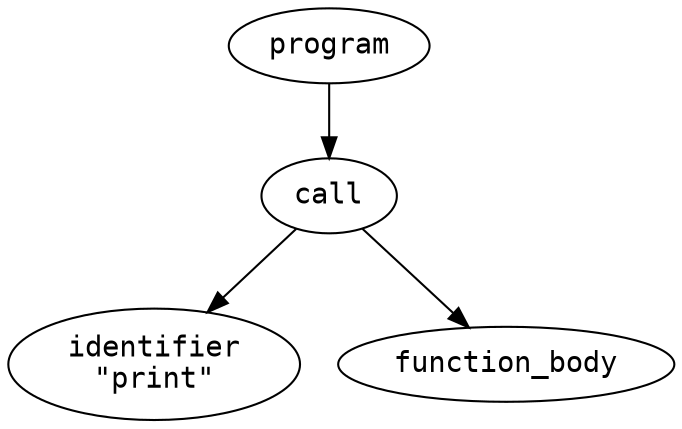 digraph G
{
	node[fontname=Monospace]
	n0[label="program"]
	n1[label="call"]
	n0->n1
	n2[label="identifier\n\"print\""]
	n1->n2
	n3[label="function_body"]
	n1->n3
}

